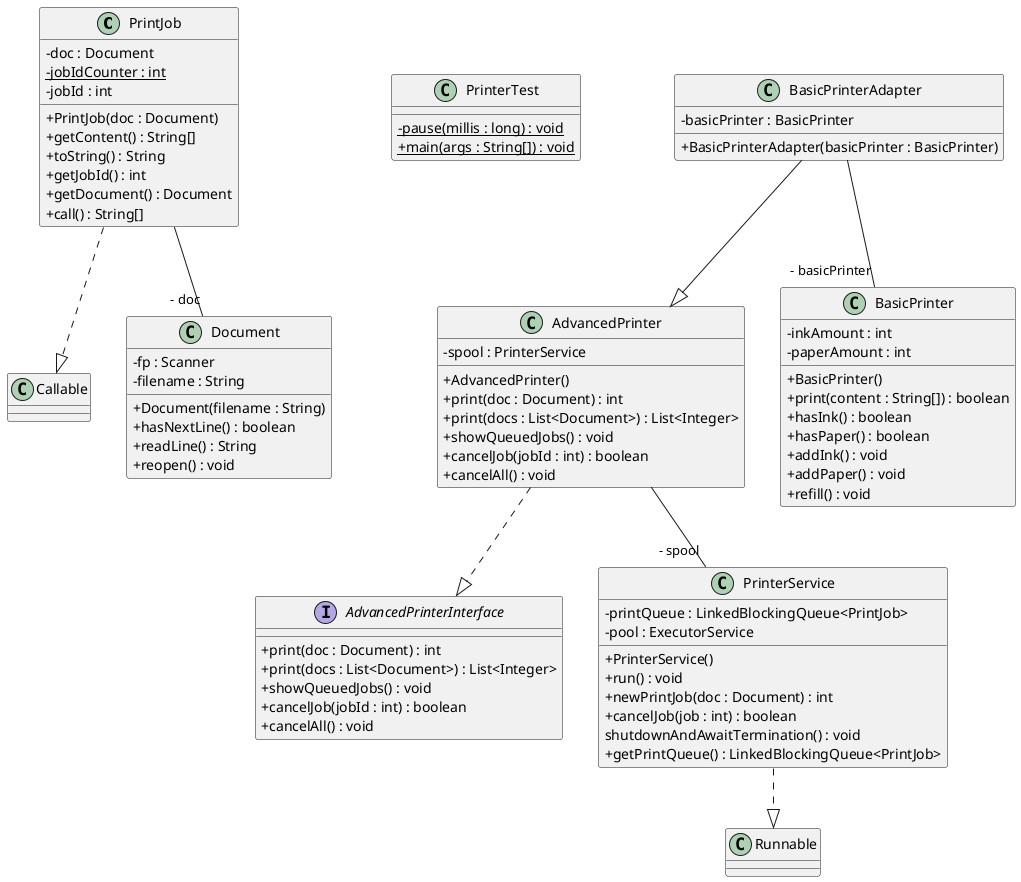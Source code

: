 @startuml
skinparam classAttributeIconSize 0
class PrintJob{
- doc : Document
- {static} jobIdCounter : int
- jobId : int
+ PrintJob(doc : Document)
+ getContent() : String[]
+ toString() : String
+ getJobId() : int
+ getDocument() : Document
+ call() : String[]
}
PrintJob ..|> Callable
class PrinterTest{
- {static} pause(millis : long) : void
+ {static} main(args : String[]) : void
}
class AdvancedPrinter{
- spool : PrinterService
+ AdvancedPrinter()
+ print(doc : Document) : int
+ print(docs : List<Document>) : List<Integer>
+ showQueuedJobs() : void
+ cancelJob(jobId : int) : boolean
+ cancelAll() : void
}
AdvancedPrinter ..|> AdvancedPrinterInterface
class BasicPrinter{
- inkAmount : int
- paperAmount : int
+ BasicPrinter()
+ print(content : String[]) : boolean
+ hasInk() : boolean
+ hasPaper() : boolean
+ addInk() : void
+ addPaper() : void
+ refill() : void
}
class Document{
- fp : Scanner
- filename : String
+ Document(filename : String)
+ hasNextLine() : boolean
+ readLine() : String
+ reopen() : void
}
class BasicPrinterAdapter{
- basicPrinter : BasicPrinter
+ BasicPrinterAdapter(basicPrinter : BasicPrinter)
}
BasicPrinterAdapter --|> AdvancedPrinter
class PrinterService{
- printQueue : LinkedBlockingQueue<PrintJob>
- pool : ExecutorService
+ PrinterService()
+ run() : void
+ newPrintJob(doc : Document) : int
+ cancelJob(job : int) : boolean
shutdownAndAwaitTermination() : void
+ getPrintQueue() : LinkedBlockingQueue<PrintJob>
}
PrinterService ..|> Runnable
PrintJob--"- doc" Document
AdvancedPrinter--"- spool" PrinterService
BasicPrinterAdapter--"- basicPrinter" BasicPrinter
interface AdvancedPrinterInterface{
+ print(doc : Document) : int
+ print(docs : List<Document>) : List<Integer>
+ showQueuedJobs() : void
+ cancelJob(jobId : int) : boolean
+ cancelAll() : void
}
@enduml